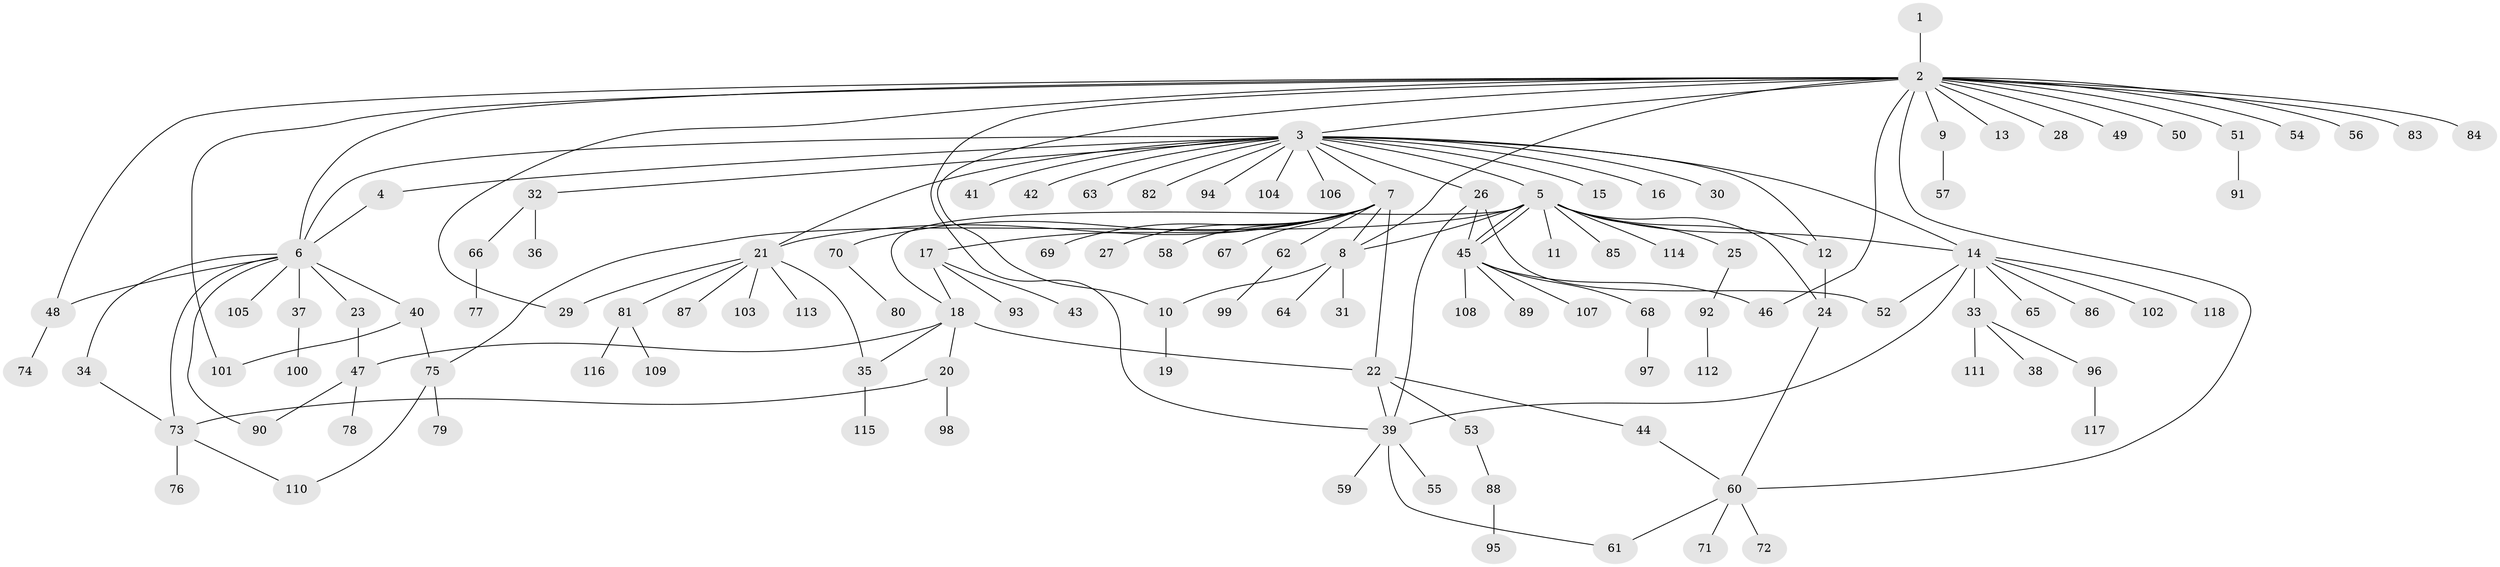 // Generated by graph-tools (version 1.1) at 2025/48/03/09/25 04:48:07]
// undirected, 118 vertices, 148 edges
graph export_dot {
graph [start="1"]
  node [color=gray90,style=filled];
  1;
  2;
  3;
  4;
  5;
  6;
  7;
  8;
  9;
  10;
  11;
  12;
  13;
  14;
  15;
  16;
  17;
  18;
  19;
  20;
  21;
  22;
  23;
  24;
  25;
  26;
  27;
  28;
  29;
  30;
  31;
  32;
  33;
  34;
  35;
  36;
  37;
  38;
  39;
  40;
  41;
  42;
  43;
  44;
  45;
  46;
  47;
  48;
  49;
  50;
  51;
  52;
  53;
  54;
  55;
  56;
  57;
  58;
  59;
  60;
  61;
  62;
  63;
  64;
  65;
  66;
  67;
  68;
  69;
  70;
  71;
  72;
  73;
  74;
  75;
  76;
  77;
  78;
  79;
  80;
  81;
  82;
  83;
  84;
  85;
  86;
  87;
  88;
  89;
  90;
  91;
  92;
  93;
  94;
  95;
  96;
  97;
  98;
  99;
  100;
  101;
  102;
  103;
  104;
  105;
  106;
  107;
  108;
  109;
  110;
  111;
  112;
  113;
  114;
  115;
  116;
  117;
  118;
  1 -- 2;
  2 -- 3;
  2 -- 6;
  2 -- 8;
  2 -- 9;
  2 -- 10;
  2 -- 13;
  2 -- 28;
  2 -- 29;
  2 -- 39;
  2 -- 46;
  2 -- 48;
  2 -- 49;
  2 -- 50;
  2 -- 51;
  2 -- 54;
  2 -- 56;
  2 -- 60;
  2 -- 83;
  2 -- 84;
  2 -- 101;
  3 -- 4;
  3 -- 5;
  3 -- 6;
  3 -- 7;
  3 -- 12;
  3 -- 14;
  3 -- 15;
  3 -- 16;
  3 -- 21;
  3 -- 26;
  3 -- 30;
  3 -- 32;
  3 -- 41;
  3 -- 42;
  3 -- 63;
  3 -- 82;
  3 -- 94;
  3 -- 104;
  3 -- 106;
  4 -- 6;
  5 -- 8;
  5 -- 11;
  5 -- 12;
  5 -- 14;
  5 -- 18;
  5 -- 24;
  5 -- 25;
  5 -- 45;
  5 -- 45;
  5 -- 75;
  5 -- 85;
  5 -- 114;
  6 -- 23;
  6 -- 34;
  6 -- 37;
  6 -- 40;
  6 -- 48;
  6 -- 73;
  6 -- 90;
  6 -- 105;
  7 -- 8;
  7 -- 17;
  7 -- 21;
  7 -- 22;
  7 -- 27;
  7 -- 58;
  7 -- 62;
  7 -- 67;
  7 -- 69;
  7 -- 70;
  8 -- 10;
  8 -- 31;
  8 -- 64;
  9 -- 57;
  10 -- 19;
  12 -- 24;
  14 -- 33;
  14 -- 39;
  14 -- 52;
  14 -- 65;
  14 -- 86;
  14 -- 102;
  14 -- 118;
  17 -- 18;
  17 -- 43;
  17 -- 93;
  18 -- 20;
  18 -- 22;
  18 -- 35;
  18 -- 47;
  20 -- 73;
  20 -- 98;
  21 -- 29;
  21 -- 35;
  21 -- 81;
  21 -- 87;
  21 -- 103;
  21 -- 113;
  22 -- 39;
  22 -- 44;
  22 -- 53;
  23 -- 47;
  24 -- 60;
  25 -- 92;
  26 -- 39;
  26 -- 45;
  26 -- 52;
  32 -- 36;
  32 -- 66;
  33 -- 38;
  33 -- 96;
  33 -- 111;
  34 -- 73;
  35 -- 115;
  37 -- 100;
  39 -- 55;
  39 -- 59;
  39 -- 61;
  40 -- 75;
  40 -- 101;
  44 -- 60;
  45 -- 46;
  45 -- 68;
  45 -- 89;
  45 -- 107;
  45 -- 108;
  47 -- 78;
  47 -- 90;
  48 -- 74;
  51 -- 91;
  53 -- 88;
  60 -- 61;
  60 -- 71;
  60 -- 72;
  62 -- 99;
  66 -- 77;
  68 -- 97;
  70 -- 80;
  73 -- 76;
  73 -- 110;
  75 -- 79;
  75 -- 110;
  81 -- 109;
  81 -- 116;
  88 -- 95;
  92 -- 112;
  96 -- 117;
}
